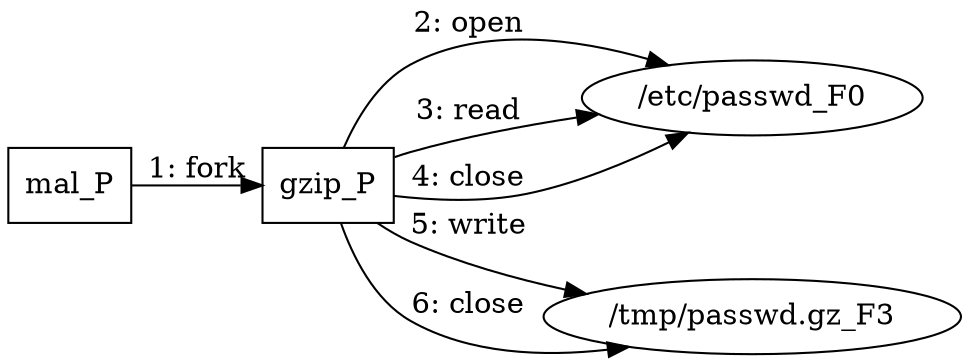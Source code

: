 digraph "T1560.002" {
rankdir="LR"
size="9"
fixedsize="false"
splines="true"
nodesep=0.3
ranksep=0
fontsize=10
overlap="scalexy"
engine= "neato"
	"mal_P" [node_type=Process shape=box]
	"gzip_P" [node_type=Process shape=box]
	"/etc/passwd_F0" [node_type=File shape=ellipse]
	"/tmp/passwd.gz_F3" [node_type=File shape=ellipse]
	"mal_P" -> "gzip_P" [label="1: fork"]
	"gzip_P" -> "/etc/passwd_F0" [label="2: open"]
	"gzip_P" -> "/etc/passwd_F0" [label="3: read"]
	"gzip_P" -> "/etc/passwd_F0" [label="4: close"]
	"gzip_P" -> "/tmp/passwd.gz_F3" [label="5: write"]
	"gzip_P" -> "/tmp/passwd.gz_F3" [label="6: close"]
}
